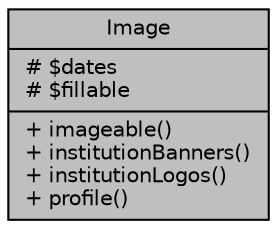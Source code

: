 digraph "Image"
{
 // LATEX_PDF_SIZE
  bgcolor="transparent";
  edge [fontname="Helvetica",fontsize="10",labelfontname="Helvetica",labelfontsize="10"];
  node [fontname="Helvetica",fontsize="10",shape=record];
  Node1 [label="{Image\n|# $dates\l# $fillable\l|+ imageable()\l+ institutionBanners()\l+ institutionLogos()\l+ profile()\l}",height=0.2,width=0.4,color="black", fillcolor="grey75", style="filled", fontcolor="black",tooltip="Datos de Imágenes."];
}

